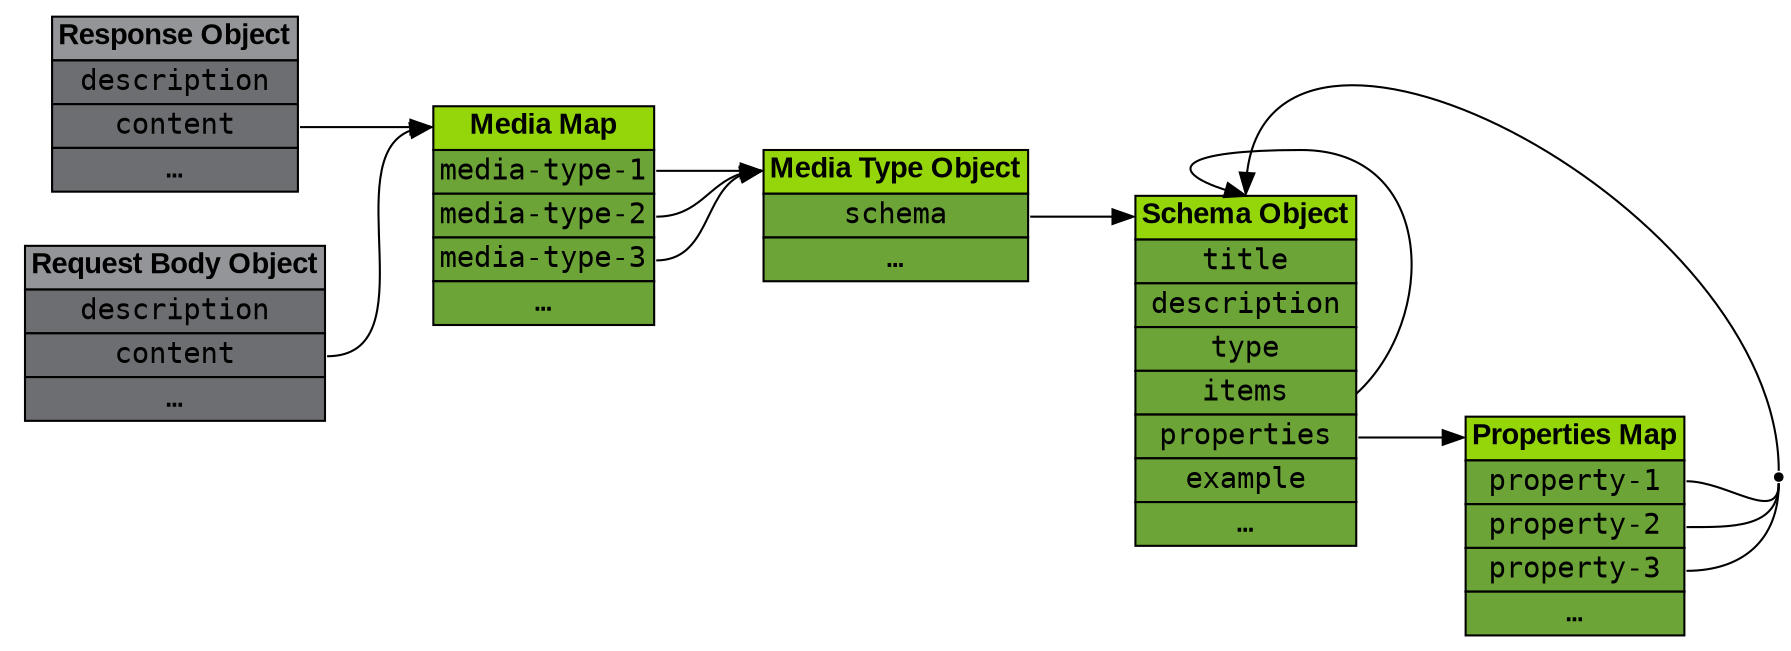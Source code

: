 digraph contentField {
node[shape=none; fontname=monospace; tooltip = "Click to jump to the specification of this object"]
rankdir=LR
bgcolor=white
splines=true

responseObject [
    URL = "https://spec.openapis.org/oas/v3.0.3#responseObject"
    label = <<table border="0" cellspacing="0">
        <tr><td border="1" bgcolor="#939598"><font face="arial"><b>Response Object</b></font></td></tr>
        <tr><td border="1" bgcolor="#6d6e71">description</td></tr>
        <tr><td border="1" bgcolor="#6d6e71" port="content">content</td></tr>
        <tr><td border="1" bgcolor="#6d6e71">…</td></tr></table>>]

requestBodyObject [
    URL = "https://spec.openapis.org/oas/v3.0.3#requestBodyObject"
    label = <<table border="0" cellspacing="0">
        <tr><td border="1" bgcolor="#939598"><font face="arial"><b>Request Body Object</b></font></td></tr>
        <tr><td border="1" bgcolor="#6d6e71">description</td></tr>
        <tr><td border="1" bgcolor="#6d6e71" port="content">content</td></tr>
        <tr><td border="1" bgcolor="#6d6e71">…</td></tr></table>>]

mediaMap [
    URL = "https://spec.openapis.org/oas/v3.0.3#responseObject"
    label = <<table border="0" cellspacing="0">
        <tr><td border="1" bgcolor="#94d60a" port="header"><font face="arial"><b>Media Map</b></font></td></tr>
        <tr><td border="1" bgcolor="#6ca437" port="media1">media-type-1</td></tr>
        <tr><td border="1" bgcolor="#6ca437" port="media2">media-type-2</td></tr>
        <tr><td border="1" bgcolor="#6ca437" port="media3">media-type-3</td></tr>
        <tr><td border="1" bgcolor="#6ca437">…</td></tr></table>>]

mediaTypeObject [
    URL = "https://spec.openapis.org/oas/v3.0.3#mediaTypeObject"
    label = <<table border="0" cellspacing="0">
        <tr><td border="1" bgcolor="#94d60a" port="header"><font face="arial"><b>Media Type Object</b></font></td></tr>
        <tr><td border="1" bgcolor="#6ca437" port="schema">schema</td></tr>
        <tr><td border="1" bgcolor="#6ca437">…</td></tr></table>>]

schemaObject [
    URL = "https://spec.openapis.org/oas/v3.0.3#schemaObject"
    label = <<table border="0" cellspacing="0">
        <tr><td border="1" bgcolor="#94d60a" port="header"><font face="arial"><b>Schema Object</b></font></td></tr>
        <tr><td border="1" bgcolor="#6ca437">title</td></tr>
        <tr><td border="1" bgcolor="#6ca437">description</td></tr>
        <tr><td border="1" bgcolor="#6ca437">type</td></tr>
        <tr><td border="1" bgcolor="#6ca437" port="items">items</td></tr>
        <tr><td border="1" bgcolor="#6ca437" port="properties">properties</td></tr>
        <tr><td border="1" bgcolor="#6ca437">example</td></tr>
        <tr><td border="1" bgcolor="#6ca437">…</td></tr></table>>]

propertiesMap [
    URL = "https://spec.openapis.org/oas/v3.0.3#schemaObject"
    label = <<table border="0" cellspacing="0">
        <tr><td border="1" bgcolor="#94d60a" port="header"><font face="arial"><b>Properties Map</b></font></td></tr>
        <tr><td border="1" bgcolor="#6ca437" port="property1">property-1</td></tr>
        <tr><td border="1" bgcolor="#6ca437" port="property2">property-2</td></tr>
        <tr><td border="1" bgcolor="#6ca437" port="property3">property-3</td></tr>
        <tr><td border="1" bgcolor="#6ca437">…</td></tr></table>>]

responseObject:content->mediaMap:header [weight=10]

requestBodyObject:content->mediaMap:header

mediaMap:media1->mediaTypeObject:header [weight=10]
mediaMap:media2->mediaTypeObject:header
mediaMap:media3->mediaTypeObject:header

mediaTypeObject:schema->schemaObject:header

schemaObject:properties->propertiesMap:header [weight=10]
schemaObject:items:e->schemaObject:header:n

mergerNode [shape=point]

propertiesMap:property1:e->mergerNode:s [dir=none, weight=10]
propertiesMap:property2:e->mergerNode:s [dir=none]
propertiesMap:property3:e->mergerNode:s [dir=none]
mergerNode:n->schemaObject:header:n
}